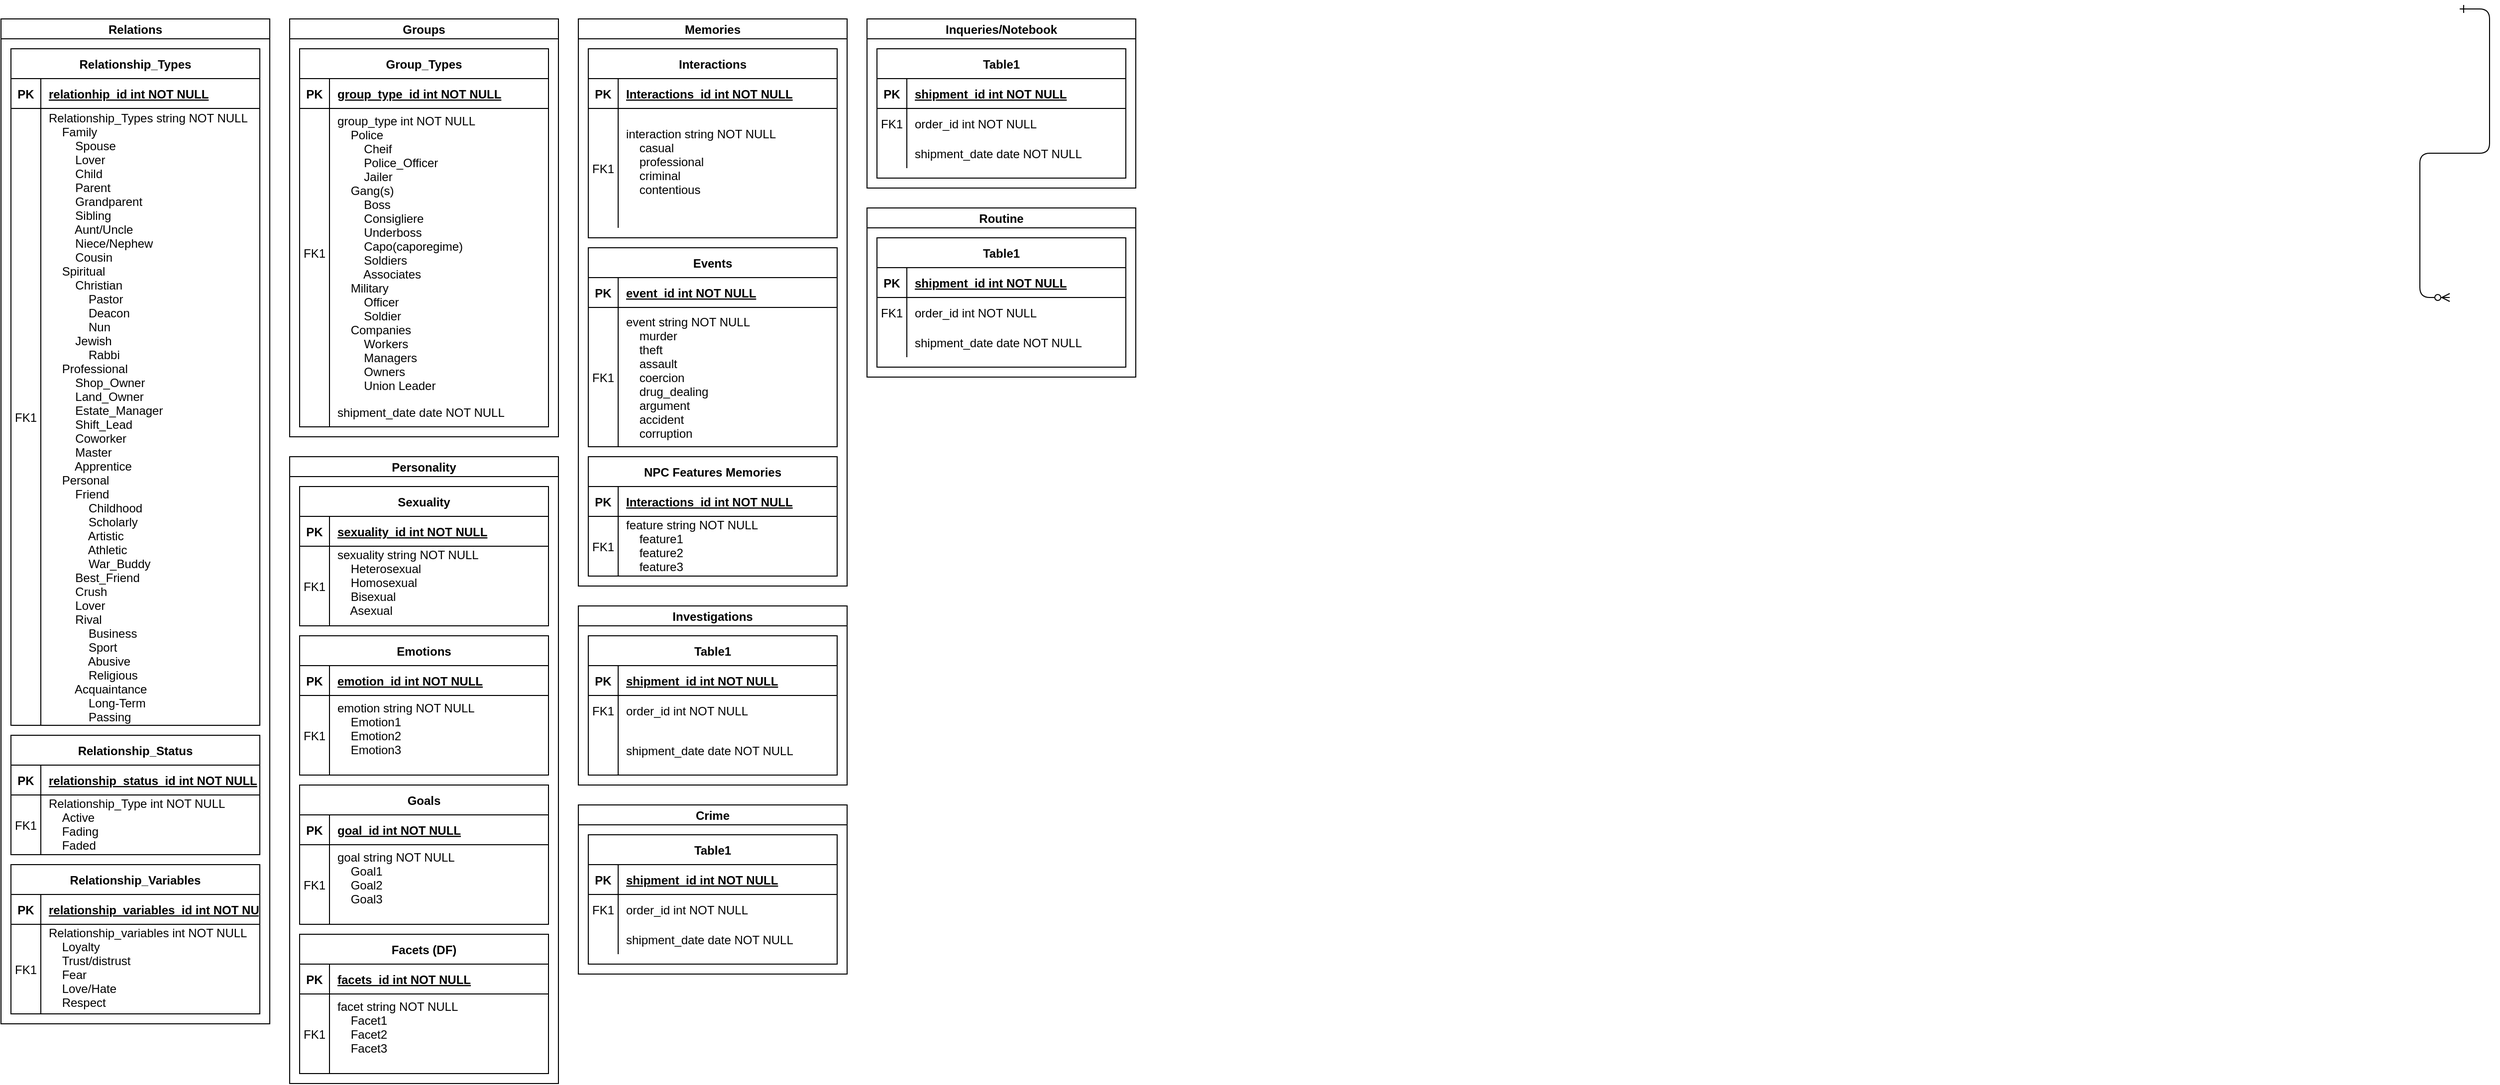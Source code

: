 <mxfile version="24.0.2" type="github">
  <diagram id="R2lEEEUBdFMjLlhIrx00" name="Page-1">
    <mxGraphModel dx="2549" dy="1208" grid="1" gridSize="10" guides="1" tooltips="1" connect="1" arrows="1" fold="1" page="1" pageScale="1" pageWidth="850" pageHeight="1100" math="0" shadow="0" extFonts="Permanent Marker^https://fonts.googleapis.com/css?family=Permanent+Marker">
      <root>
        <mxCell id="0" />
        <mxCell id="1" parent="0" />
        <mxCell id="C-vyLk0tnHw3VtMMgP7b-12" value="" style="edgeStyle=entityRelationEdgeStyle;endArrow=ERzeroToMany;startArrow=ERone;endFill=1;startFill=0;" parent="1" edge="1">
          <mxGeometry width="100" height="100" relative="1" as="geometry">
            <mxPoint x="790" y="10" as="sourcePoint" />
            <mxPoint x="780" y="300" as="targetPoint" />
          </mxGeometry>
        </mxCell>
        <mxCell id="DOGvf4k0Wpebmgo-XvwI-169" value="Memories" style="swimlane;startSize=20;horizontal=1;containerType=tree;" vertex="1" parent="1">
          <mxGeometry x="-1100" y="20" width="270" height="570" as="geometry" />
        </mxCell>
        <mxCell id="DOGvf4k0Wpebmgo-XvwI-1" value="Interactions" style="shape=table;startSize=30;container=1;collapsible=1;childLayout=tableLayout;fixedRows=1;rowLines=0;fontStyle=1;align=center;resizeLast=1;" vertex="1" parent="DOGvf4k0Wpebmgo-XvwI-169">
          <mxGeometry x="10" y="30" width="250" height="190" as="geometry" />
        </mxCell>
        <mxCell id="DOGvf4k0Wpebmgo-XvwI-2" value="" style="shape=partialRectangle;collapsible=0;dropTarget=0;pointerEvents=0;fillColor=none;points=[[0,0.5],[1,0.5]];portConstraint=eastwest;top=0;left=0;right=0;bottom=1;" vertex="1" parent="DOGvf4k0Wpebmgo-XvwI-1">
          <mxGeometry y="30" width="250" height="30" as="geometry" />
        </mxCell>
        <mxCell id="DOGvf4k0Wpebmgo-XvwI-3" value="PK" style="shape=partialRectangle;overflow=hidden;connectable=0;fillColor=none;top=0;left=0;bottom=0;right=0;fontStyle=1;" vertex="1" parent="DOGvf4k0Wpebmgo-XvwI-2">
          <mxGeometry width="30" height="30" as="geometry">
            <mxRectangle width="30" height="30" as="alternateBounds" />
          </mxGeometry>
        </mxCell>
        <mxCell id="DOGvf4k0Wpebmgo-XvwI-4" value="Interactions_id int NOT NULL" style="shape=partialRectangle;overflow=hidden;connectable=0;fillColor=none;top=0;left=0;bottom=0;right=0;align=left;spacingLeft=6;fontStyle=5;" vertex="1" parent="DOGvf4k0Wpebmgo-XvwI-2">
          <mxGeometry x="30" width="220" height="30" as="geometry">
            <mxRectangle width="220" height="30" as="alternateBounds" />
          </mxGeometry>
        </mxCell>
        <mxCell id="DOGvf4k0Wpebmgo-XvwI-5" value="" style="shape=partialRectangle;collapsible=0;dropTarget=0;pointerEvents=0;fillColor=none;points=[[0,0.5],[1,0.5]];portConstraint=eastwest;top=0;left=0;right=0;bottom=0;" vertex="1" parent="DOGvf4k0Wpebmgo-XvwI-1">
          <mxGeometry y="60" width="250" height="120" as="geometry" />
        </mxCell>
        <mxCell id="DOGvf4k0Wpebmgo-XvwI-6" value="FK1" style="shape=partialRectangle;overflow=hidden;connectable=0;fillColor=none;top=0;left=0;bottom=0;right=0;" vertex="1" parent="DOGvf4k0Wpebmgo-XvwI-5">
          <mxGeometry width="30" height="120" as="geometry">
            <mxRectangle width="30" height="120" as="alternateBounds" />
          </mxGeometry>
        </mxCell>
        <mxCell id="DOGvf4k0Wpebmgo-XvwI-7" value="interaction string NOT NULL&#xa;    casual&#xa;    professional&#xa;    criminal&#xa;    contentious&#xa;" style="shape=partialRectangle;overflow=hidden;connectable=0;fillColor=none;top=0;left=0;bottom=0;right=0;align=left;spacingLeft=6;" vertex="1" parent="DOGvf4k0Wpebmgo-XvwI-5">
          <mxGeometry x="30" width="220" height="120" as="geometry">
            <mxRectangle width="220" height="120" as="alternateBounds" />
          </mxGeometry>
        </mxCell>
        <mxCell id="DOGvf4k0Wpebmgo-XvwI-304" value="Events" style="shape=table;startSize=30;container=1;collapsible=1;childLayout=tableLayout;fixedRows=1;rowLines=0;fontStyle=1;align=center;resizeLast=1;" vertex="1" parent="DOGvf4k0Wpebmgo-XvwI-169">
          <mxGeometry x="10" y="230" width="250" height="200" as="geometry" />
        </mxCell>
        <mxCell id="DOGvf4k0Wpebmgo-XvwI-305" value="" style="shape=partialRectangle;collapsible=0;dropTarget=0;pointerEvents=0;fillColor=none;points=[[0,0.5],[1,0.5]];portConstraint=eastwest;top=0;left=0;right=0;bottom=1;" vertex="1" parent="DOGvf4k0Wpebmgo-XvwI-304">
          <mxGeometry y="30" width="250" height="30" as="geometry" />
        </mxCell>
        <mxCell id="DOGvf4k0Wpebmgo-XvwI-306" value="PK" style="shape=partialRectangle;overflow=hidden;connectable=0;fillColor=none;top=0;left=0;bottom=0;right=0;fontStyle=1;" vertex="1" parent="DOGvf4k0Wpebmgo-XvwI-305">
          <mxGeometry width="30" height="30" as="geometry">
            <mxRectangle width="30" height="30" as="alternateBounds" />
          </mxGeometry>
        </mxCell>
        <mxCell id="DOGvf4k0Wpebmgo-XvwI-307" value="event_id int NOT NULL " style="shape=partialRectangle;overflow=hidden;connectable=0;fillColor=none;top=0;left=0;bottom=0;right=0;align=left;spacingLeft=6;fontStyle=5;" vertex="1" parent="DOGvf4k0Wpebmgo-XvwI-305">
          <mxGeometry x="30" width="220" height="30" as="geometry">
            <mxRectangle width="220" height="30" as="alternateBounds" />
          </mxGeometry>
        </mxCell>
        <mxCell id="DOGvf4k0Wpebmgo-XvwI-308" value="" style="shape=partialRectangle;collapsible=0;dropTarget=0;pointerEvents=0;fillColor=none;points=[[0,0.5],[1,0.5]];portConstraint=eastwest;top=0;left=0;right=0;bottom=0;" vertex="1" parent="DOGvf4k0Wpebmgo-XvwI-304">
          <mxGeometry y="60" width="250" height="140" as="geometry" />
        </mxCell>
        <mxCell id="DOGvf4k0Wpebmgo-XvwI-309" value="FK1" style="shape=partialRectangle;overflow=hidden;connectable=0;fillColor=none;top=0;left=0;bottom=0;right=0;" vertex="1" parent="DOGvf4k0Wpebmgo-XvwI-308">
          <mxGeometry width="30" height="140" as="geometry">
            <mxRectangle width="30" height="140" as="alternateBounds" />
          </mxGeometry>
        </mxCell>
        <mxCell id="DOGvf4k0Wpebmgo-XvwI-310" value="event string NOT NULL&#xa;    murder&#xa;    theft&#xa;    assault&#xa;    coercion&#xa;    drug_dealing&#xa;    argument&#xa;    accident&#xa;    corruption" style="shape=partialRectangle;overflow=hidden;connectable=0;fillColor=none;top=0;left=0;bottom=0;right=0;align=left;spacingLeft=6;" vertex="1" parent="DOGvf4k0Wpebmgo-XvwI-308">
          <mxGeometry x="30" width="220" height="140" as="geometry">
            <mxRectangle width="220" height="140" as="alternateBounds" />
          </mxGeometry>
        </mxCell>
        <mxCell id="DOGvf4k0Wpebmgo-XvwI-311" value="NPC Features Memories" style="shape=table;startSize=30;container=1;collapsible=1;childLayout=tableLayout;fixedRows=1;rowLines=0;fontStyle=1;align=center;resizeLast=1;" vertex="1" parent="DOGvf4k0Wpebmgo-XvwI-169">
          <mxGeometry x="10" y="440" width="250" height="120" as="geometry" />
        </mxCell>
        <mxCell id="DOGvf4k0Wpebmgo-XvwI-312" value="" style="shape=partialRectangle;collapsible=0;dropTarget=0;pointerEvents=0;fillColor=none;points=[[0,0.5],[1,0.5]];portConstraint=eastwest;top=0;left=0;right=0;bottom=1;" vertex="1" parent="DOGvf4k0Wpebmgo-XvwI-311">
          <mxGeometry y="30" width="250" height="30" as="geometry" />
        </mxCell>
        <mxCell id="DOGvf4k0Wpebmgo-XvwI-313" value="PK" style="shape=partialRectangle;overflow=hidden;connectable=0;fillColor=none;top=0;left=0;bottom=0;right=0;fontStyle=1;" vertex="1" parent="DOGvf4k0Wpebmgo-XvwI-312">
          <mxGeometry width="30" height="30" as="geometry">
            <mxRectangle width="30" height="30" as="alternateBounds" />
          </mxGeometry>
        </mxCell>
        <mxCell id="DOGvf4k0Wpebmgo-XvwI-314" value="Interactions_id int NOT NULL" style="shape=partialRectangle;overflow=hidden;connectable=0;fillColor=none;top=0;left=0;bottom=0;right=0;align=left;spacingLeft=6;fontStyle=5;" vertex="1" parent="DOGvf4k0Wpebmgo-XvwI-312">
          <mxGeometry x="30" width="220" height="30" as="geometry">
            <mxRectangle width="220" height="30" as="alternateBounds" />
          </mxGeometry>
        </mxCell>
        <mxCell id="DOGvf4k0Wpebmgo-XvwI-315" value="" style="shape=partialRectangle;collapsible=0;dropTarget=0;pointerEvents=0;fillColor=none;points=[[0,0.5],[1,0.5]];portConstraint=eastwest;top=0;left=0;right=0;bottom=0;" vertex="1" parent="DOGvf4k0Wpebmgo-XvwI-311">
          <mxGeometry y="60" width="250" height="60" as="geometry" />
        </mxCell>
        <mxCell id="DOGvf4k0Wpebmgo-XvwI-316" value="FK1" style="shape=partialRectangle;overflow=hidden;connectable=0;fillColor=none;top=0;left=0;bottom=0;right=0;" vertex="1" parent="DOGvf4k0Wpebmgo-XvwI-315">
          <mxGeometry width="30" height="60" as="geometry">
            <mxRectangle width="30" height="60" as="alternateBounds" />
          </mxGeometry>
        </mxCell>
        <mxCell id="DOGvf4k0Wpebmgo-XvwI-317" value="feature string NOT NULL&#xa;    feature1&#xa;    feature2&#xa;    feature3&#xa;&#xa;" style="shape=partialRectangle;overflow=hidden;connectable=0;fillColor=none;top=0;left=0;bottom=0;right=0;align=left;spacingLeft=6;" vertex="1" parent="DOGvf4k0Wpebmgo-XvwI-315">
          <mxGeometry x="30" width="220" height="60" as="geometry">
            <mxRectangle width="220" height="60" as="alternateBounds" />
          </mxGeometry>
        </mxCell>
        <mxCell id="DOGvf4k0Wpebmgo-XvwI-173" value="Relations" style="swimlane;startSize=20;horizontal=1;containerType=tree;" vertex="1" parent="1">
          <mxGeometry x="-1680" y="20" width="270" height="1010" as="geometry" />
        </mxCell>
        <mxCell id="DOGvf4k0Wpebmgo-XvwI-174" value="Relationship_Types" style="shape=table;startSize=30;container=1;collapsible=1;childLayout=tableLayout;fixedRows=1;rowLines=0;fontStyle=1;align=center;resizeLast=1;" vertex="1" parent="DOGvf4k0Wpebmgo-XvwI-173">
          <mxGeometry x="10" y="30" width="250" height="680" as="geometry" />
        </mxCell>
        <mxCell id="DOGvf4k0Wpebmgo-XvwI-175" value="" style="shape=partialRectangle;collapsible=0;dropTarget=0;pointerEvents=0;fillColor=none;points=[[0,0.5],[1,0.5]];portConstraint=eastwest;top=0;left=0;right=0;bottom=1;" vertex="1" parent="DOGvf4k0Wpebmgo-XvwI-174">
          <mxGeometry y="30" width="250" height="30" as="geometry" />
        </mxCell>
        <mxCell id="DOGvf4k0Wpebmgo-XvwI-176" value="PK" style="shape=partialRectangle;overflow=hidden;connectable=0;fillColor=none;top=0;left=0;bottom=0;right=0;fontStyle=1;" vertex="1" parent="DOGvf4k0Wpebmgo-XvwI-175">
          <mxGeometry width="30" height="30" as="geometry">
            <mxRectangle width="30" height="30" as="alternateBounds" />
          </mxGeometry>
        </mxCell>
        <mxCell id="DOGvf4k0Wpebmgo-XvwI-177" value="relationhip_id int NOT NULL " style="shape=partialRectangle;overflow=hidden;connectable=0;fillColor=none;top=0;left=0;bottom=0;right=0;align=left;spacingLeft=6;fontStyle=5;" vertex="1" parent="DOGvf4k0Wpebmgo-XvwI-175">
          <mxGeometry x="30" width="220" height="30" as="geometry">
            <mxRectangle width="220" height="30" as="alternateBounds" />
          </mxGeometry>
        </mxCell>
        <mxCell id="DOGvf4k0Wpebmgo-XvwI-178" value="" style="shape=partialRectangle;collapsible=0;dropTarget=0;pointerEvents=0;fillColor=none;points=[[0,0.5],[1,0.5]];portConstraint=eastwest;top=0;left=0;right=0;bottom=0;" vertex="1" parent="DOGvf4k0Wpebmgo-XvwI-174">
          <mxGeometry y="60" width="250" height="620" as="geometry" />
        </mxCell>
        <mxCell id="DOGvf4k0Wpebmgo-XvwI-179" value="FK1" style="shape=partialRectangle;overflow=hidden;connectable=0;fillColor=none;top=0;left=0;bottom=0;right=0;" vertex="1" parent="DOGvf4k0Wpebmgo-XvwI-178">
          <mxGeometry width="30" height="620" as="geometry">
            <mxRectangle width="30" height="620" as="alternateBounds" />
          </mxGeometry>
        </mxCell>
        <mxCell id="DOGvf4k0Wpebmgo-XvwI-180" value="Relationship_Types string NOT NULL&#xa;    Family&#xa;        Spouse&#xa;        Lover&#xa;        Child&#xa;        Parent&#xa;        Grandparent&#xa;        Sibling&#xa;        Aunt/Uncle&#xa;        Niece/Nephew&#xa;        Cousin&#xa;    Spiritual&#xa;        Christian       &#xa;            Pastor&#xa;            Deacon    &#xa;            Nun&#xa;        Jewish&#xa;            Rabbi    &#xa;    Professional&#xa;        Shop_Owner&#xa;        Land_Owner&#xa;        Estate_Manager&#xa;        Shift_Lead&#xa;        Coworker&#xa;        Master&#xa;        Apprentice&#xa;    Personal&#xa;        Friend&#xa;            Childhood&#xa;            Scholarly&#xa;            Artistic&#xa;            Athletic&#xa;            War_Buddy&#xa;        Best_Friend&#xa;        Crush&#xa;        Lover&#xa;        Rival&#xa;            Business&#xa;            Sport&#xa;            Abusive&#xa;            Religious&#xa;        Acquaintance&#xa;            Long-Term&#xa;            Passing" style="shape=partialRectangle;overflow=hidden;connectable=0;fillColor=none;top=0;left=0;bottom=0;right=0;align=left;spacingLeft=6;" vertex="1" parent="DOGvf4k0Wpebmgo-XvwI-178">
          <mxGeometry x="30" width="220" height="620" as="geometry">
            <mxRectangle width="220" height="620" as="alternateBounds" />
          </mxGeometry>
        </mxCell>
        <mxCell id="DOGvf4k0Wpebmgo-XvwI-250" value="Relationship_Status" style="shape=table;startSize=30;container=1;collapsible=1;childLayout=tableLayout;fixedRows=1;rowLines=0;fontStyle=1;align=center;resizeLast=1;" vertex="1" parent="DOGvf4k0Wpebmgo-XvwI-173">
          <mxGeometry x="10" y="720" width="250" height="120" as="geometry" />
        </mxCell>
        <mxCell id="DOGvf4k0Wpebmgo-XvwI-251" value="" style="shape=partialRectangle;collapsible=0;dropTarget=0;pointerEvents=0;fillColor=none;points=[[0,0.5],[1,0.5]];portConstraint=eastwest;top=0;left=0;right=0;bottom=1;" vertex="1" parent="DOGvf4k0Wpebmgo-XvwI-250">
          <mxGeometry y="30" width="250" height="30" as="geometry" />
        </mxCell>
        <mxCell id="DOGvf4k0Wpebmgo-XvwI-252" value="PK" style="shape=partialRectangle;overflow=hidden;connectable=0;fillColor=none;top=0;left=0;bottom=0;right=0;fontStyle=1;" vertex="1" parent="DOGvf4k0Wpebmgo-XvwI-251">
          <mxGeometry width="30" height="30" as="geometry">
            <mxRectangle width="30" height="30" as="alternateBounds" />
          </mxGeometry>
        </mxCell>
        <mxCell id="DOGvf4k0Wpebmgo-XvwI-253" value="relationship_status_id int NOT NULL " style="shape=partialRectangle;overflow=hidden;connectable=0;fillColor=none;top=0;left=0;bottom=0;right=0;align=left;spacingLeft=6;fontStyle=5;" vertex="1" parent="DOGvf4k0Wpebmgo-XvwI-251">
          <mxGeometry x="30" width="220" height="30" as="geometry">
            <mxRectangle width="220" height="30" as="alternateBounds" />
          </mxGeometry>
        </mxCell>
        <mxCell id="DOGvf4k0Wpebmgo-XvwI-254" value="" style="shape=partialRectangle;collapsible=0;dropTarget=0;pointerEvents=0;fillColor=none;points=[[0,0.5],[1,0.5]];portConstraint=eastwest;top=0;left=0;right=0;bottom=0;" vertex="1" parent="DOGvf4k0Wpebmgo-XvwI-250">
          <mxGeometry y="60" width="250" height="60" as="geometry" />
        </mxCell>
        <mxCell id="DOGvf4k0Wpebmgo-XvwI-255" value="FK1" style="shape=partialRectangle;overflow=hidden;connectable=0;fillColor=none;top=0;left=0;bottom=0;right=0;" vertex="1" parent="DOGvf4k0Wpebmgo-XvwI-254">
          <mxGeometry width="30" height="60" as="geometry">
            <mxRectangle width="30" height="60" as="alternateBounds" />
          </mxGeometry>
        </mxCell>
        <mxCell id="DOGvf4k0Wpebmgo-XvwI-256" value="Relationship_Type int NOT NULL&#xa;    Active&#xa;    Fading&#xa;    Faded&#xa;    &#xa;" style="shape=partialRectangle;overflow=hidden;connectable=0;fillColor=none;top=0;left=0;bottom=0;right=0;align=left;spacingLeft=6;" vertex="1" parent="DOGvf4k0Wpebmgo-XvwI-254">
          <mxGeometry x="30" width="220" height="60" as="geometry">
            <mxRectangle width="220" height="60" as="alternateBounds" />
          </mxGeometry>
        </mxCell>
        <mxCell id="DOGvf4k0Wpebmgo-XvwI-261" value="Relationship_Variables" style="shape=table;startSize=30;container=1;collapsible=1;childLayout=tableLayout;fixedRows=1;rowLines=0;fontStyle=1;align=center;resizeLast=1;" vertex="1" parent="DOGvf4k0Wpebmgo-XvwI-173">
          <mxGeometry x="10" y="850" width="250" height="150" as="geometry" />
        </mxCell>
        <mxCell id="DOGvf4k0Wpebmgo-XvwI-262" value="" style="shape=partialRectangle;collapsible=0;dropTarget=0;pointerEvents=0;fillColor=none;points=[[0,0.5],[1,0.5]];portConstraint=eastwest;top=0;left=0;right=0;bottom=1;" vertex="1" parent="DOGvf4k0Wpebmgo-XvwI-261">
          <mxGeometry y="30" width="250" height="30" as="geometry" />
        </mxCell>
        <mxCell id="DOGvf4k0Wpebmgo-XvwI-263" value="PK" style="shape=partialRectangle;overflow=hidden;connectable=0;fillColor=none;top=0;left=0;bottom=0;right=0;fontStyle=1;" vertex="1" parent="DOGvf4k0Wpebmgo-XvwI-262">
          <mxGeometry width="30" height="30" as="geometry">
            <mxRectangle width="30" height="30" as="alternateBounds" />
          </mxGeometry>
        </mxCell>
        <mxCell id="DOGvf4k0Wpebmgo-XvwI-264" value="relationship_variables_id int NOT NULL " style="shape=partialRectangle;overflow=hidden;connectable=0;fillColor=none;top=0;left=0;bottom=0;right=0;align=left;spacingLeft=6;fontStyle=5;" vertex="1" parent="DOGvf4k0Wpebmgo-XvwI-262">
          <mxGeometry x="30" width="220" height="30" as="geometry">
            <mxRectangle width="220" height="30" as="alternateBounds" />
          </mxGeometry>
        </mxCell>
        <mxCell id="DOGvf4k0Wpebmgo-XvwI-265" value="" style="shape=partialRectangle;collapsible=0;dropTarget=0;pointerEvents=0;fillColor=none;points=[[0,0.5],[1,0.5]];portConstraint=eastwest;top=0;left=0;right=0;bottom=0;" vertex="1" parent="DOGvf4k0Wpebmgo-XvwI-261">
          <mxGeometry y="60" width="250" height="90" as="geometry" />
        </mxCell>
        <mxCell id="DOGvf4k0Wpebmgo-XvwI-266" value="FK1" style="shape=partialRectangle;overflow=hidden;connectable=0;fillColor=none;top=0;left=0;bottom=0;right=0;" vertex="1" parent="DOGvf4k0Wpebmgo-XvwI-265">
          <mxGeometry width="30" height="90" as="geometry">
            <mxRectangle width="30" height="90" as="alternateBounds" />
          </mxGeometry>
        </mxCell>
        <mxCell id="DOGvf4k0Wpebmgo-XvwI-267" value="Relationship_variables int NOT NULL&#xa;    Loyalty&#xa;    Trust/distrust&#xa;    Fear&#xa;    Love/Hate&#xa;    Respect&#xa;&#xa;" style="shape=partialRectangle;overflow=hidden;connectable=0;fillColor=none;top=0;left=0;bottom=0;right=0;align=left;spacingLeft=6;" vertex="1" parent="DOGvf4k0Wpebmgo-XvwI-265">
          <mxGeometry x="30" width="220" height="90" as="geometry">
            <mxRectangle width="220" height="90" as="alternateBounds" />
          </mxGeometry>
        </mxCell>
        <mxCell id="DOGvf4k0Wpebmgo-XvwI-184" value="Personality" style="swimlane;startSize=20;horizontal=1;containerType=tree;" vertex="1" parent="1">
          <mxGeometry x="-1390" y="460" width="270" height="630" as="geometry" />
        </mxCell>
        <mxCell id="DOGvf4k0Wpebmgo-XvwI-185" value="Sexuality" style="shape=table;startSize=30;container=1;collapsible=1;childLayout=tableLayout;fixedRows=1;rowLines=0;fontStyle=1;align=center;resizeLast=1;" vertex="1" parent="DOGvf4k0Wpebmgo-XvwI-184">
          <mxGeometry x="10" y="30" width="250" height="140" as="geometry" />
        </mxCell>
        <mxCell id="DOGvf4k0Wpebmgo-XvwI-186" value="" style="shape=partialRectangle;collapsible=0;dropTarget=0;pointerEvents=0;fillColor=none;points=[[0,0.5],[1,0.5]];portConstraint=eastwest;top=0;left=0;right=0;bottom=1;" vertex="1" parent="DOGvf4k0Wpebmgo-XvwI-185">
          <mxGeometry y="30" width="250" height="30" as="geometry" />
        </mxCell>
        <mxCell id="DOGvf4k0Wpebmgo-XvwI-187" value="PK" style="shape=partialRectangle;overflow=hidden;connectable=0;fillColor=none;top=0;left=0;bottom=0;right=0;fontStyle=1;" vertex="1" parent="DOGvf4k0Wpebmgo-XvwI-186">
          <mxGeometry width="30" height="30" as="geometry">
            <mxRectangle width="30" height="30" as="alternateBounds" />
          </mxGeometry>
        </mxCell>
        <mxCell id="DOGvf4k0Wpebmgo-XvwI-188" value="sexuality_id int NOT NULL " style="shape=partialRectangle;overflow=hidden;connectable=0;fillColor=none;top=0;left=0;bottom=0;right=0;align=left;spacingLeft=6;fontStyle=5;" vertex="1" parent="DOGvf4k0Wpebmgo-XvwI-186">
          <mxGeometry x="30" width="220" height="30" as="geometry">
            <mxRectangle width="220" height="30" as="alternateBounds" />
          </mxGeometry>
        </mxCell>
        <mxCell id="DOGvf4k0Wpebmgo-XvwI-189" value="" style="shape=partialRectangle;collapsible=0;dropTarget=0;pointerEvents=0;fillColor=none;points=[[0,0.5],[1,0.5]];portConstraint=eastwest;top=0;left=0;right=0;bottom=0;" vertex="1" parent="DOGvf4k0Wpebmgo-XvwI-185">
          <mxGeometry y="60" width="250" height="80" as="geometry" />
        </mxCell>
        <mxCell id="DOGvf4k0Wpebmgo-XvwI-190" value="FK1" style="shape=partialRectangle;overflow=hidden;connectable=0;fillColor=none;top=0;left=0;bottom=0;right=0;" vertex="1" parent="DOGvf4k0Wpebmgo-XvwI-189">
          <mxGeometry width="30" height="80" as="geometry">
            <mxRectangle width="30" height="80" as="alternateBounds" />
          </mxGeometry>
        </mxCell>
        <mxCell id="DOGvf4k0Wpebmgo-XvwI-191" value="sexuality string NOT NULL&#xa;    Heterosexual&#xa;    Homosexual&#xa;    Bisexual&#xa;    Asexual&#xa;  " style="shape=partialRectangle;overflow=hidden;connectable=0;fillColor=none;top=0;left=0;bottom=0;right=0;align=left;spacingLeft=6;" vertex="1" parent="DOGvf4k0Wpebmgo-XvwI-189">
          <mxGeometry x="30" width="220" height="80" as="geometry">
            <mxRectangle width="220" height="80" as="alternateBounds" />
          </mxGeometry>
        </mxCell>
        <mxCell id="DOGvf4k0Wpebmgo-XvwI-268" value="Emotions" style="shape=table;startSize=30;container=1;collapsible=1;childLayout=tableLayout;fixedRows=1;rowLines=0;fontStyle=1;align=center;resizeLast=1;" vertex="1" parent="DOGvf4k0Wpebmgo-XvwI-184">
          <mxGeometry x="10" y="180" width="250" height="140" as="geometry" />
        </mxCell>
        <mxCell id="DOGvf4k0Wpebmgo-XvwI-269" value="" style="shape=partialRectangle;collapsible=0;dropTarget=0;pointerEvents=0;fillColor=none;points=[[0,0.5],[1,0.5]];portConstraint=eastwest;top=0;left=0;right=0;bottom=1;" vertex="1" parent="DOGvf4k0Wpebmgo-XvwI-268">
          <mxGeometry y="30" width="250" height="30" as="geometry" />
        </mxCell>
        <mxCell id="DOGvf4k0Wpebmgo-XvwI-270" value="PK" style="shape=partialRectangle;overflow=hidden;connectable=0;fillColor=none;top=0;left=0;bottom=0;right=0;fontStyle=1;" vertex="1" parent="DOGvf4k0Wpebmgo-XvwI-269">
          <mxGeometry width="30" height="30" as="geometry">
            <mxRectangle width="30" height="30" as="alternateBounds" />
          </mxGeometry>
        </mxCell>
        <mxCell id="DOGvf4k0Wpebmgo-XvwI-271" value="emotion_id int NOT NULL " style="shape=partialRectangle;overflow=hidden;connectable=0;fillColor=none;top=0;left=0;bottom=0;right=0;align=left;spacingLeft=6;fontStyle=5;" vertex="1" parent="DOGvf4k0Wpebmgo-XvwI-269">
          <mxGeometry x="30" width="220" height="30" as="geometry">
            <mxRectangle width="220" height="30" as="alternateBounds" />
          </mxGeometry>
        </mxCell>
        <mxCell id="DOGvf4k0Wpebmgo-XvwI-272" value="" style="shape=partialRectangle;collapsible=0;dropTarget=0;pointerEvents=0;fillColor=none;points=[[0,0.5],[1,0.5]];portConstraint=eastwest;top=0;left=0;right=0;bottom=0;" vertex="1" parent="DOGvf4k0Wpebmgo-XvwI-268">
          <mxGeometry y="60" width="250" height="80" as="geometry" />
        </mxCell>
        <mxCell id="DOGvf4k0Wpebmgo-XvwI-273" value="FK1" style="shape=partialRectangle;overflow=hidden;connectable=0;fillColor=none;top=0;left=0;bottom=0;right=0;" vertex="1" parent="DOGvf4k0Wpebmgo-XvwI-272">
          <mxGeometry width="30" height="80" as="geometry">
            <mxRectangle width="30" height="80" as="alternateBounds" />
          </mxGeometry>
        </mxCell>
        <mxCell id="DOGvf4k0Wpebmgo-XvwI-274" value="emotion string NOT NULL&#xa;    Emotion1&#xa;    Emotion2&#xa;    Emotion3&#xa;  " style="shape=partialRectangle;overflow=hidden;connectable=0;fillColor=none;top=0;left=0;bottom=0;right=0;align=left;spacingLeft=6;" vertex="1" parent="DOGvf4k0Wpebmgo-XvwI-272">
          <mxGeometry x="30" width="220" height="80" as="geometry">
            <mxRectangle width="220" height="80" as="alternateBounds" />
          </mxGeometry>
        </mxCell>
        <mxCell id="DOGvf4k0Wpebmgo-XvwI-290" value="Goals" style="shape=table;startSize=30;container=1;collapsible=1;childLayout=tableLayout;fixedRows=1;rowLines=0;fontStyle=1;align=center;resizeLast=1;" vertex="1" parent="DOGvf4k0Wpebmgo-XvwI-184">
          <mxGeometry x="10" y="330" width="250" height="140" as="geometry" />
        </mxCell>
        <mxCell id="DOGvf4k0Wpebmgo-XvwI-291" value="" style="shape=partialRectangle;collapsible=0;dropTarget=0;pointerEvents=0;fillColor=none;points=[[0,0.5],[1,0.5]];portConstraint=eastwest;top=0;left=0;right=0;bottom=1;" vertex="1" parent="DOGvf4k0Wpebmgo-XvwI-290">
          <mxGeometry y="30" width="250" height="30" as="geometry" />
        </mxCell>
        <mxCell id="DOGvf4k0Wpebmgo-XvwI-292" value="PK" style="shape=partialRectangle;overflow=hidden;connectable=0;fillColor=none;top=0;left=0;bottom=0;right=0;fontStyle=1;" vertex="1" parent="DOGvf4k0Wpebmgo-XvwI-291">
          <mxGeometry width="30" height="30" as="geometry">
            <mxRectangle width="30" height="30" as="alternateBounds" />
          </mxGeometry>
        </mxCell>
        <mxCell id="DOGvf4k0Wpebmgo-XvwI-293" value="goal_id int NOT NULL " style="shape=partialRectangle;overflow=hidden;connectable=0;fillColor=none;top=0;left=0;bottom=0;right=0;align=left;spacingLeft=6;fontStyle=5;" vertex="1" parent="DOGvf4k0Wpebmgo-XvwI-291">
          <mxGeometry x="30" width="220" height="30" as="geometry">
            <mxRectangle width="220" height="30" as="alternateBounds" />
          </mxGeometry>
        </mxCell>
        <mxCell id="DOGvf4k0Wpebmgo-XvwI-294" value="" style="shape=partialRectangle;collapsible=0;dropTarget=0;pointerEvents=0;fillColor=none;points=[[0,0.5],[1,0.5]];portConstraint=eastwest;top=0;left=0;right=0;bottom=0;" vertex="1" parent="DOGvf4k0Wpebmgo-XvwI-290">
          <mxGeometry y="60" width="250" height="80" as="geometry" />
        </mxCell>
        <mxCell id="DOGvf4k0Wpebmgo-XvwI-295" value="FK1" style="shape=partialRectangle;overflow=hidden;connectable=0;fillColor=none;top=0;left=0;bottom=0;right=0;" vertex="1" parent="DOGvf4k0Wpebmgo-XvwI-294">
          <mxGeometry width="30" height="80" as="geometry">
            <mxRectangle width="30" height="80" as="alternateBounds" />
          </mxGeometry>
        </mxCell>
        <mxCell id="DOGvf4k0Wpebmgo-XvwI-296" value="goal string NOT NULL&#xa;    Goal1&#xa;    Goal2&#xa;    Goal3&#xa;  " style="shape=partialRectangle;overflow=hidden;connectable=0;fillColor=none;top=0;left=0;bottom=0;right=0;align=left;spacingLeft=6;" vertex="1" parent="DOGvf4k0Wpebmgo-XvwI-294">
          <mxGeometry x="30" width="220" height="80" as="geometry">
            <mxRectangle width="220" height="80" as="alternateBounds" />
          </mxGeometry>
        </mxCell>
        <mxCell id="DOGvf4k0Wpebmgo-XvwI-297" value="Facets (DF)" style="shape=table;startSize=30;container=1;collapsible=1;childLayout=tableLayout;fixedRows=1;rowLines=0;fontStyle=1;align=center;resizeLast=1;" vertex="1" parent="DOGvf4k0Wpebmgo-XvwI-184">
          <mxGeometry x="10" y="480" width="250" height="140" as="geometry" />
        </mxCell>
        <mxCell id="DOGvf4k0Wpebmgo-XvwI-298" value="" style="shape=partialRectangle;collapsible=0;dropTarget=0;pointerEvents=0;fillColor=none;points=[[0,0.5],[1,0.5]];portConstraint=eastwest;top=0;left=0;right=0;bottom=1;" vertex="1" parent="DOGvf4k0Wpebmgo-XvwI-297">
          <mxGeometry y="30" width="250" height="30" as="geometry" />
        </mxCell>
        <mxCell id="DOGvf4k0Wpebmgo-XvwI-299" value="PK" style="shape=partialRectangle;overflow=hidden;connectable=0;fillColor=none;top=0;left=0;bottom=0;right=0;fontStyle=1;" vertex="1" parent="DOGvf4k0Wpebmgo-XvwI-298">
          <mxGeometry width="30" height="30" as="geometry">
            <mxRectangle width="30" height="30" as="alternateBounds" />
          </mxGeometry>
        </mxCell>
        <mxCell id="DOGvf4k0Wpebmgo-XvwI-300" value="facets_id int NOT NULL " style="shape=partialRectangle;overflow=hidden;connectable=0;fillColor=none;top=0;left=0;bottom=0;right=0;align=left;spacingLeft=6;fontStyle=5;" vertex="1" parent="DOGvf4k0Wpebmgo-XvwI-298">
          <mxGeometry x="30" width="220" height="30" as="geometry">
            <mxRectangle width="220" height="30" as="alternateBounds" />
          </mxGeometry>
        </mxCell>
        <mxCell id="DOGvf4k0Wpebmgo-XvwI-301" value="" style="shape=partialRectangle;collapsible=0;dropTarget=0;pointerEvents=0;fillColor=none;points=[[0,0.5],[1,0.5]];portConstraint=eastwest;top=0;left=0;right=0;bottom=0;" vertex="1" parent="DOGvf4k0Wpebmgo-XvwI-297">
          <mxGeometry y="60" width="250" height="80" as="geometry" />
        </mxCell>
        <mxCell id="DOGvf4k0Wpebmgo-XvwI-302" value="FK1" style="shape=partialRectangle;overflow=hidden;connectable=0;fillColor=none;top=0;left=0;bottom=0;right=0;" vertex="1" parent="DOGvf4k0Wpebmgo-XvwI-301">
          <mxGeometry width="30" height="80" as="geometry">
            <mxRectangle width="30" height="80" as="alternateBounds" />
          </mxGeometry>
        </mxCell>
        <mxCell id="DOGvf4k0Wpebmgo-XvwI-303" value="facet string NOT NULL&#xa;    Facet1&#xa;    Facet2&#xa;    Facet3&#xa;  " style="shape=partialRectangle;overflow=hidden;connectable=0;fillColor=none;top=0;left=0;bottom=0;right=0;align=left;spacingLeft=6;" vertex="1" parent="DOGvf4k0Wpebmgo-XvwI-301">
          <mxGeometry x="30" width="220" height="80" as="geometry">
            <mxRectangle width="220" height="80" as="alternateBounds" />
          </mxGeometry>
        </mxCell>
        <mxCell id="DOGvf4k0Wpebmgo-XvwI-195" value="Investigations" style="swimlane;startSize=20;horizontal=1;containerType=tree;" vertex="1" parent="1">
          <mxGeometry x="-1100" y="610" width="270" height="180" as="geometry" />
        </mxCell>
        <mxCell id="DOGvf4k0Wpebmgo-XvwI-196" value="Table1" style="shape=table;startSize=30;container=1;collapsible=1;childLayout=tableLayout;fixedRows=1;rowLines=0;fontStyle=1;align=center;resizeLast=1;" vertex="1" parent="DOGvf4k0Wpebmgo-XvwI-195">
          <mxGeometry x="10" y="30" width="250" height="140" as="geometry" />
        </mxCell>
        <mxCell id="DOGvf4k0Wpebmgo-XvwI-197" value="" style="shape=partialRectangle;collapsible=0;dropTarget=0;pointerEvents=0;fillColor=none;points=[[0,0.5],[1,0.5]];portConstraint=eastwest;top=0;left=0;right=0;bottom=1;" vertex="1" parent="DOGvf4k0Wpebmgo-XvwI-196">
          <mxGeometry y="30" width="250" height="30" as="geometry" />
        </mxCell>
        <mxCell id="DOGvf4k0Wpebmgo-XvwI-198" value="PK" style="shape=partialRectangle;overflow=hidden;connectable=0;fillColor=none;top=0;left=0;bottom=0;right=0;fontStyle=1;" vertex="1" parent="DOGvf4k0Wpebmgo-XvwI-197">
          <mxGeometry width="30" height="30" as="geometry">
            <mxRectangle width="30" height="30" as="alternateBounds" />
          </mxGeometry>
        </mxCell>
        <mxCell id="DOGvf4k0Wpebmgo-XvwI-199" value="shipment_id int NOT NULL " style="shape=partialRectangle;overflow=hidden;connectable=0;fillColor=none;top=0;left=0;bottom=0;right=0;align=left;spacingLeft=6;fontStyle=5;" vertex="1" parent="DOGvf4k0Wpebmgo-XvwI-197">
          <mxGeometry x="30" width="220" height="30" as="geometry">
            <mxRectangle width="220" height="30" as="alternateBounds" />
          </mxGeometry>
        </mxCell>
        <mxCell id="DOGvf4k0Wpebmgo-XvwI-200" value="" style="shape=partialRectangle;collapsible=0;dropTarget=0;pointerEvents=0;fillColor=none;points=[[0,0.5],[1,0.5]];portConstraint=eastwest;top=0;left=0;right=0;bottom=0;" vertex="1" parent="DOGvf4k0Wpebmgo-XvwI-196">
          <mxGeometry y="60" width="250" height="30" as="geometry" />
        </mxCell>
        <mxCell id="DOGvf4k0Wpebmgo-XvwI-201" value="FK1" style="shape=partialRectangle;overflow=hidden;connectable=0;fillColor=none;top=0;left=0;bottom=0;right=0;" vertex="1" parent="DOGvf4k0Wpebmgo-XvwI-200">
          <mxGeometry width="30" height="30" as="geometry">
            <mxRectangle width="30" height="30" as="alternateBounds" />
          </mxGeometry>
        </mxCell>
        <mxCell id="DOGvf4k0Wpebmgo-XvwI-202" value="order_id int NOT NULL" style="shape=partialRectangle;overflow=hidden;connectable=0;fillColor=none;top=0;left=0;bottom=0;right=0;align=left;spacingLeft=6;" vertex="1" parent="DOGvf4k0Wpebmgo-XvwI-200">
          <mxGeometry x="30" width="220" height="30" as="geometry">
            <mxRectangle width="220" height="30" as="alternateBounds" />
          </mxGeometry>
        </mxCell>
        <mxCell id="DOGvf4k0Wpebmgo-XvwI-203" value="" style="shape=partialRectangle;collapsible=0;dropTarget=0;pointerEvents=0;fillColor=none;points=[[0,0.5],[1,0.5]];portConstraint=eastwest;top=0;left=0;right=0;bottom=0;" vertex="1" parent="DOGvf4k0Wpebmgo-XvwI-196">
          <mxGeometry y="90" width="250" height="50" as="geometry" />
        </mxCell>
        <mxCell id="DOGvf4k0Wpebmgo-XvwI-204" value="" style="shape=partialRectangle;overflow=hidden;connectable=0;fillColor=none;top=0;left=0;bottom=0;right=0;" vertex="1" parent="DOGvf4k0Wpebmgo-XvwI-203">
          <mxGeometry width="30" height="50" as="geometry">
            <mxRectangle width="30" height="50" as="alternateBounds" />
          </mxGeometry>
        </mxCell>
        <mxCell id="DOGvf4k0Wpebmgo-XvwI-205" value="shipment_date date NOT NULL" style="shape=partialRectangle;overflow=hidden;connectable=0;fillColor=none;top=0;left=0;bottom=0;right=0;align=left;spacingLeft=6;" vertex="1" parent="DOGvf4k0Wpebmgo-XvwI-203">
          <mxGeometry x="30" width="220" height="50" as="geometry">
            <mxRectangle width="220" height="50" as="alternateBounds" />
          </mxGeometry>
        </mxCell>
        <mxCell id="DOGvf4k0Wpebmgo-XvwI-206" value="Groups" style="swimlane;startSize=20;horizontal=1;containerType=tree;" vertex="1" parent="1">
          <mxGeometry x="-1390" y="20" width="270" height="420" as="geometry" />
        </mxCell>
        <mxCell id="DOGvf4k0Wpebmgo-XvwI-207" value="Group_Types" style="shape=table;startSize=30;container=1;collapsible=1;childLayout=tableLayout;fixedRows=1;rowLines=0;fontStyle=1;align=center;resizeLast=1;" vertex="1" parent="DOGvf4k0Wpebmgo-XvwI-206">
          <mxGeometry x="10" y="30" width="250" height="380" as="geometry" />
        </mxCell>
        <mxCell id="DOGvf4k0Wpebmgo-XvwI-208" value="" style="shape=partialRectangle;collapsible=0;dropTarget=0;pointerEvents=0;fillColor=none;points=[[0,0.5],[1,0.5]];portConstraint=eastwest;top=0;left=0;right=0;bottom=1;" vertex="1" parent="DOGvf4k0Wpebmgo-XvwI-207">
          <mxGeometry y="30" width="250" height="30" as="geometry" />
        </mxCell>
        <mxCell id="DOGvf4k0Wpebmgo-XvwI-209" value="PK" style="shape=partialRectangle;overflow=hidden;connectable=0;fillColor=none;top=0;left=0;bottom=0;right=0;fontStyle=1;" vertex="1" parent="DOGvf4k0Wpebmgo-XvwI-208">
          <mxGeometry width="30" height="30" as="geometry">
            <mxRectangle width="30" height="30" as="alternateBounds" />
          </mxGeometry>
        </mxCell>
        <mxCell id="DOGvf4k0Wpebmgo-XvwI-210" value="group_type_id int NOT NULL " style="shape=partialRectangle;overflow=hidden;connectable=0;fillColor=none;top=0;left=0;bottom=0;right=0;align=left;spacingLeft=6;fontStyle=5;" vertex="1" parent="DOGvf4k0Wpebmgo-XvwI-208">
          <mxGeometry x="30" width="220" height="30" as="geometry">
            <mxRectangle width="220" height="30" as="alternateBounds" />
          </mxGeometry>
        </mxCell>
        <mxCell id="DOGvf4k0Wpebmgo-XvwI-211" value="" style="shape=partialRectangle;collapsible=0;dropTarget=0;pointerEvents=0;fillColor=none;points=[[0,0.5],[1,0.5]];portConstraint=eastwest;top=0;left=0;right=0;bottom=0;" vertex="1" parent="DOGvf4k0Wpebmgo-XvwI-207">
          <mxGeometry y="60" width="250" height="290" as="geometry" />
        </mxCell>
        <mxCell id="DOGvf4k0Wpebmgo-XvwI-212" value="FK1" style="shape=partialRectangle;overflow=hidden;connectable=0;fillColor=none;top=0;left=0;bottom=0;right=0;" vertex="1" parent="DOGvf4k0Wpebmgo-XvwI-211">
          <mxGeometry width="30" height="290" as="geometry">
            <mxRectangle width="30" height="290" as="alternateBounds" />
          </mxGeometry>
        </mxCell>
        <mxCell id="DOGvf4k0Wpebmgo-XvwI-213" value="group_type int NOT NULL&#xa;    Police&#xa;        Cheif&#xa;        Police_Officer&#xa;        Jailer&#xa;    Gang(s)&#xa;        Boss&#xa;        Consigliere&#xa;        Underboss&#xa;        Capo(caporegime)&#xa;        Soldiers&#xa;        Associates&#xa;    Military&#xa;        Officer&#xa;        Soldier&#xa;    Companies&#xa;        Workers&#xa;        Managers&#xa;        Owners&#xa;        Union Leader" style="shape=partialRectangle;overflow=hidden;connectable=0;fillColor=none;top=0;left=0;bottom=0;right=0;align=left;spacingLeft=6;" vertex="1" parent="DOGvf4k0Wpebmgo-XvwI-211">
          <mxGeometry x="30" width="220" height="290" as="geometry">
            <mxRectangle width="220" height="290" as="alternateBounds" />
          </mxGeometry>
        </mxCell>
        <mxCell id="DOGvf4k0Wpebmgo-XvwI-214" value="" style="shape=partialRectangle;collapsible=0;dropTarget=0;pointerEvents=0;fillColor=none;points=[[0,0.5],[1,0.5]];portConstraint=eastwest;top=0;left=0;right=0;bottom=0;" vertex="1" parent="DOGvf4k0Wpebmgo-XvwI-207">
          <mxGeometry y="350" width="250" height="30" as="geometry" />
        </mxCell>
        <mxCell id="DOGvf4k0Wpebmgo-XvwI-215" value="" style="shape=partialRectangle;overflow=hidden;connectable=0;fillColor=none;top=0;left=0;bottom=0;right=0;" vertex="1" parent="DOGvf4k0Wpebmgo-XvwI-214">
          <mxGeometry width="30" height="30" as="geometry">
            <mxRectangle width="30" height="30" as="alternateBounds" />
          </mxGeometry>
        </mxCell>
        <mxCell id="DOGvf4k0Wpebmgo-XvwI-216" value="shipment_date date NOT NULL" style="shape=partialRectangle;overflow=hidden;connectable=0;fillColor=none;top=0;left=0;bottom=0;right=0;align=left;spacingLeft=6;" vertex="1" parent="DOGvf4k0Wpebmgo-XvwI-214">
          <mxGeometry x="30" width="220" height="30" as="geometry">
            <mxRectangle width="220" height="30" as="alternateBounds" />
          </mxGeometry>
        </mxCell>
        <mxCell id="DOGvf4k0Wpebmgo-XvwI-217" value="Crime" style="swimlane;startSize=20;horizontal=1;containerType=tree;" vertex="1" parent="1">
          <mxGeometry x="-1100" y="810" width="270" height="170" as="geometry" />
        </mxCell>
        <mxCell id="DOGvf4k0Wpebmgo-XvwI-218" value="Table1" style="shape=table;startSize=30;container=1;collapsible=1;childLayout=tableLayout;fixedRows=1;rowLines=0;fontStyle=1;align=center;resizeLast=1;" vertex="1" parent="DOGvf4k0Wpebmgo-XvwI-217">
          <mxGeometry x="10" y="30" width="250" height="130" as="geometry" />
        </mxCell>
        <mxCell id="DOGvf4k0Wpebmgo-XvwI-219" value="" style="shape=partialRectangle;collapsible=0;dropTarget=0;pointerEvents=0;fillColor=none;points=[[0,0.5],[1,0.5]];portConstraint=eastwest;top=0;left=0;right=0;bottom=1;" vertex="1" parent="DOGvf4k0Wpebmgo-XvwI-218">
          <mxGeometry y="30" width="250" height="30" as="geometry" />
        </mxCell>
        <mxCell id="DOGvf4k0Wpebmgo-XvwI-220" value="PK" style="shape=partialRectangle;overflow=hidden;connectable=0;fillColor=none;top=0;left=0;bottom=0;right=0;fontStyle=1;" vertex="1" parent="DOGvf4k0Wpebmgo-XvwI-219">
          <mxGeometry width="30" height="30" as="geometry">
            <mxRectangle width="30" height="30" as="alternateBounds" />
          </mxGeometry>
        </mxCell>
        <mxCell id="DOGvf4k0Wpebmgo-XvwI-221" value="shipment_id int NOT NULL " style="shape=partialRectangle;overflow=hidden;connectable=0;fillColor=none;top=0;left=0;bottom=0;right=0;align=left;spacingLeft=6;fontStyle=5;" vertex="1" parent="DOGvf4k0Wpebmgo-XvwI-219">
          <mxGeometry x="30" width="220" height="30" as="geometry">
            <mxRectangle width="220" height="30" as="alternateBounds" />
          </mxGeometry>
        </mxCell>
        <mxCell id="DOGvf4k0Wpebmgo-XvwI-222" value="" style="shape=partialRectangle;collapsible=0;dropTarget=0;pointerEvents=0;fillColor=none;points=[[0,0.5],[1,0.5]];portConstraint=eastwest;top=0;left=0;right=0;bottom=0;" vertex="1" parent="DOGvf4k0Wpebmgo-XvwI-218">
          <mxGeometry y="60" width="250" height="30" as="geometry" />
        </mxCell>
        <mxCell id="DOGvf4k0Wpebmgo-XvwI-223" value="FK1" style="shape=partialRectangle;overflow=hidden;connectable=0;fillColor=none;top=0;left=0;bottom=0;right=0;" vertex="1" parent="DOGvf4k0Wpebmgo-XvwI-222">
          <mxGeometry width="30" height="30" as="geometry">
            <mxRectangle width="30" height="30" as="alternateBounds" />
          </mxGeometry>
        </mxCell>
        <mxCell id="DOGvf4k0Wpebmgo-XvwI-224" value="order_id int NOT NULL" style="shape=partialRectangle;overflow=hidden;connectable=0;fillColor=none;top=0;left=0;bottom=0;right=0;align=left;spacingLeft=6;" vertex="1" parent="DOGvf4k0Wpebmgo-XvwI-222">
          <mxGeometry x="30" width="220" height="30" as="geometry">
            <mxRectangle width="220" height="30" as="alternateBounds" />
          </mxGeometry>
        </mxCell>
        <mxCell id="DOGvf4k0Wpebmgo-XvwI-225" value="" style="shape=partialRectangle;collapsible=0;dropTarget=0;pointerEvents=0;fillColor=none;points=[[0,0.5],[1,0.5]];portConstraint=eastwest;top=0;left=0;right=0;bottom=0;" vertex="1" parent="DOGvf4k0Wpebmgo-XvwI-218">
          <mxGeometry y="90" width="250" height="30" as="geometry" />
        </mxCell>
        <mxCell id="DOGvf4k0Wpebmgo-XvwI-226" value="" style="shape=partialRectangle;overflow=hidden;connectable=0;fillColor=none;top=0;left=0;bottom=0;right=0;" vertex="1" parent="DOGvf4k0Wpebmgo-XvwI-225">
          <mxGeometry width="30" height="30" as="geometry">
            <mxRectangle width="30" height="30" as="alternateBounds" />
          </mxGeometry>
        </mxCell>
        <mxCell id="DOGvf4k0Wpebmgo-XvwI-227" value="shipment_date date NOT NULL" style="shape=partialRectangle;overflow=hidden;connectable=0;fillColor=none;top=0;left=0;bottom=0;right=0;align=left;spacingLeft=6;" vertex="1" parent="DOGvf4k0Wpebmgo-XvwI-225">
          <mxGeometry x="30" width="220" height="30" as="geometry">
            <mxRectangle width="220" height="30" as="alternateBounds" />
          </mxGeometry>
        </mxCell>
        <mxCell id="DOGvf4k0Wpebmgo-XvwI-228" value="Inqueries/Notebook" style="swimlane;startSize=20;horizontal=1;containerType=tree;" vertex="1" parent="1">
          <mxGeometry x="-810" y="20" width="270" height="170" as="geometry" />
        </mxCell>
        <mxCell id="DOGvf4k0Wpebmgo-XvwI-229" value="Table1" style="shape=table;startSize=30;container=1;collapsible=1;childLayout=tableLayout;fixedRows=1;rowLines=0;fontStyle=1;align=center;resizeLast=1;" vertex="1" parent="DOGvf4k0Wpebmgo-XvwI-228">
          <mxGeometry x="10" y="30" width="250" height="130" as="geometry" />
        </mxCell>
        <mxCell id="DOGvf4k0Wpebmgo-XvwI-230" value="" style="shape=partialRectangle;collapsible=0;dropTarget=0;pointerEvents=0;fillColor=none;points=[[0,0.5],[1,0.5]];portConstraint=eastwest;top=0;left=0;right=0;bottom=1;" vertex="1" parent="DOGvf4k0Wpebmgo-XvwI-229">
          <mxGeometry y="30" width="250" height="30" as="geometry" />
        </mxCell>
        <mxCell id="DOGvf4k0Wpebmgo-XvwI-231" value="PK" style="shape=partialRectangle;overflow=hidden;connectable=0;fillColor=none;top=0;left=0;bottom=0;right=0;fontStyle=1;" vertex="1" parent="DOGvf4k0Wpebmgo-XvwI-230">
          <mxGeometry width="30" height="30" as="geometry">
            <mxRectangle width="30" height="30" as="alternateBounds" />
          </mxGeometry>
        </mxCell>
        <mxCell id="DOGvf4k0Wpebmgo-XvwI-232" value="shipment_id int NOT NULL " style="shape=partialRectangle;overflow=hidden;connectable=0;fillColor=none;top=0;left=0;bottom=0;right=0;align=left;spacingLeft=6;fontStyle=5;" vertex="1" parent="DOGvf4k0Wpebmgo-XvwI-230">
          <mxGeometry x="30" width="220" height="30" as="geometry">
            <mxRectangle width="220" height="30" as="alternateBounds" />
          </mxGeometry>
        </mxCell>
        <mxCell id="DOGvf4k0Wpebmgo-XvwI-233" value="" style="shape=partialRectangle;collapsible=0;dropTarget=0;pointerEvents=0;fillColor=none;points=[[0,0.5],[1,0.5]];portConstraint=eastwest;top=0;left=0;right=0;bottom=0;" vertex="1" parent="DOGvf4k0Wpebmgo-XvwI-229">
          <mxGeometry y="60" width="250" height="30" as="geometry" />
        </mxCell>
        <mxCell id="DOGvf4k0Wpebmgo-XvwI-234" value="FK1" style="shape=partialRectangle;overflow=hidden;connectable=0;fillColor=none;top=0;left=0;bottom=0;right=0;" vertex="1" parent="DOGvf4k0Wpebmgo-XvwI-233">
          <mxGeometry width="30" height="30" as="geometry">
            <mxRectangle width="30" height="30" as="alternateBounds" />
          </mxGeometry>
        </mxCell>
        <mxCell id="DOGvf4k0Wpebmgo-XvwI-235" value="order_id int NOT NULL" style="shape=partialRectangle;overflow=hidden;connectable=0;fillColor=none;top=0;left=0;bottom=0;right=0;align=left;spacingLeft=6;" vertex="1" parent="DOGvf4k0Wpebmgo-XvwI-233">
          <mxGeometry x="30" width="220" height="30" as="geometry">
            <mxRectangle width="220" height="30" as="alternateBounds" />
          </mxGeometry>
        </mxCell>
        <mxCell id="DOGvf4k0Wpebmgo-XvwI-236" value="" style="shape=partialRectangle;collapsible=0;dropTarget=0;pointerEvents=0;fillColor=none;points=[[0,0.5],[1,0.5]];portConstraint=eastwest;top=0;left=0;right=0;bottom=0;" vertex="1" parent="DOGvf4k0Wpebmgo-XvwI-229">
          <mxGeometry y="90" width="250" height="30" as="geometry" />
        </mxCell>
        <mxCell id="DOGvf4k0Wpebmgo-XvwI-237" value="" style="shape=partialRectangle;overflow=hidden;connectable=0;fillColor=none;top=0;left=0;bottom=0;right=0;" vertex="1" parent="DOGvf4k0Wpebmgo-XvwI-236">
          <mxGeometry width="30" height="30" as="geometry">
            <mxRectangle width="30" height="30" as="alternateBounds" />
          </mxGeometry>
        </mxCell>
        <mxCell id="DOGvf4k0Wpebmgo-XvwI-238" value="shipment_date date NOT NULL" style="shape=partialRectangle;overflow=hidden;connectable=0;fillColor=none;top=0;left=0;bottom=0;right=0;align=left;spacingLeft=6;" vertex="1" parent="DOGvf4k0Wpebmgo-XvwI-236">
          <mxGeometry x="30" width="220" height="30" as="geometry">
            <mxRectangle width="220" height="30" as="alternateBounds" />
          </mxGeometry>
        </mxCell>
        <mxCell id="DOGvf4k0Wpebmgo-XvwI-239" value="Routine" style="swimlane;startSize=20;horizontal=1;containerType=tree;" vertex="1" parent="1">
          <mxGeometry x="-810" y="210" width="270" height="170" as="geometry" />
        </mxCell>
        <mxCell id="DOGvf4k0Wpebmgo-XvwI-240" value="Table1" style="shape=table;startSize=30;container=1;collapsible=1;childLayout=tableLayout;fixedRows=1;rowLines=0;fontStyle=1;align=center;resizeLast=1;" vertex="1" parent="DOGvf4k0Wpebmgo-XvwI-239">
          <mxGeometry x="10" y="30" width="250" height="130" as="geometry" />
        </mxCell>
        <mxCell id="DOGvf4k0Wpebmgo-XvwI-241" value="" style="shape=partialRectangle;collapsible=0;dropTarget=0;pointerEvents=0;fillColor=none;points=[[0,0.5],[1,0.5]];portConstraint=eastwest;top=0;left=0;right=0;bottom=1;" vertex="1" parent="DOGvf4k0Wpebmgo-XvwI-240">
          <mxGeometry y="30" width="250" height="30" as="geometry" />
        </mxCell>
        <mxCell id="DOGvf4k0Wpebmgo-XvwI-242" value="PK" style="shape=partialRectangle;overflow=hidden;connectable=0;fillColor=none;top=0;left=0;bottom=0;right=0;fontStyle=1;" vertex="1" parent="DOGvf4k0Wpebmgo-XvwI-241">
          <mxGeometry width="30" height="30" as="geometry">
            <mxRectangle width="30" height="30" as="alternateBounds" />
          </mxGeometry>
        </mxCell>
        <mxCell id="DOGvf4k0Wpebmgo-XvwI-243" value="shipment_id int NOT NULL " style="shape=partialRectangle;overflow=hidden;connectable=0;fillColor=none;top=0;left=0;bottom=0;right=0;align=left;spacingLeft=6;fontStyle=5;" vertex="1" parent="DOGvf4k0Wpebmgo-XvwI-241">
          <mxGeometry x="30" width="220" height="30" as="geometry">
            <mxRectangle width="220" height="30" as="alternateBounds" />
          </mxGeometry>
        </mxCell>
        <mxCell id="DOGvf4k0Wpebmgo-XvwI-244" value="" style="shape=partialRectangle;collapsible=0;dropTarget=0;pointerEvents=0;fillColor=none;points=[[0,0.5],[1,0.5]];portConstraint=eastwest;top=0;left=0;right=0;bottom=0;" vertex="1" parent="DOGvf4k0Wpebmgo-XvwI-240">
          <mxGeometry y="60" width="250" height="30" as="geometry" />
        </mxCell>
        <mxCell id="DOGvf4k0Wpebmgo-XvwI-245" value="FK1" style="shape=partialRectangle;overflow=hidden;connectable=0;fillColor=none;top=0;left=0;bottom=0;right=0;" vertex="1" parent="DOGvf4k0Wpebmgo-XvwI-244">
          <mxGeometry width="30" height="30" as="geometry">
            <mxRectangle width="30" height="30" as="alternateBounds" />
          </mxGeometry>
        </mxCell>
        <mxCell id="DOGvf4k0Wpebmgo-XvwI-246" value="order_id int NOT NULL" style="shape=partialRectangle;overflow=hidden;connectable=0;fillColor=none;top=0;left=0;bottom=0;right=0;align=left;spacingLeft=6;" vertex="1" parent="DOGvf4k0Wpebmgo-XvwI-244">
          <mxGeometry x="30" width="220" height="30" as="geometry">
            <mxRectangle width="220" height="30" as="alternateBounds" />
          </mxGeometry>
        </mxCell>
        <mxCell id="DOGvf4k0Wpebmgo-XvwI-247" value="" style="shape=partialRectangle;collapsible=0;dropTarget=0;pointerEvents=0;fillColor=none;points=[[0,0.5],[1,0.5]];portConstraint=eastwest;top=0;left=0;right=0;bottom=0;" vertex="1" parent="DOGvf4k0Wpebmgo-XvwI-240">
          <mxGeometry y="90" width="250" height="30" as="geometry" />
        </mxCell>
        <mxCell id="DOGvf4k0Wpebmgo-XvwI-248" value="" style="shape=partialRectangle;overflow=hidden;connectable=0;fillColor=none;top=0;left=0;bottom=0;right=0;" vertex="1" parent="DOGvf4k0Wpebmgo-XvwI-247">
          <mxGeometry width="30" height="30" as="geometry">
            <mxRectangle width="30" height="30" as="alternateBounds" />
          </mxGeometry>
        </mxCell>
        <mxCell id="DOGvf4k0Wpebmgo-XvwI-249" value="shipment_date date NOT NULL" style="shape=partialRectangle;overflow=hidden;connectable=0;fillColor=none;top=0;left=0;bottom=0;right=0;align=left;spacingLeft=6;" vertex="1" parent="DOGvf4k0Wpebmgo-XvwI-247">
          <mxGeometry x="30" width="220" height="30" as="geometry">
            <mxRectangle width="220" height="30" as="alternateBounds" />
          </mxGeometry>
        </mxCell>
      </root>
    </mxGraphModel>
  </diagram>
</mxfile>
